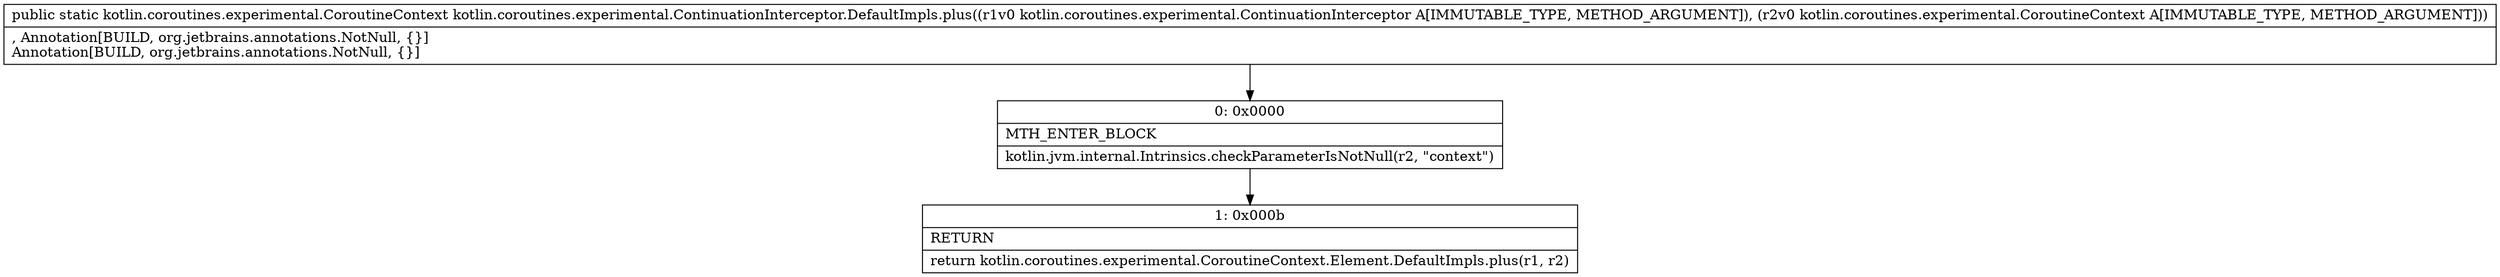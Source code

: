 digraph "CFG forkotlin.coroutines.experimental.ContinuationInterceptor.DefaultImpls.plus(Lkotlin\/coroutines\/experimental\/ContinuationInterceptor;Lkotlin\/coroutines\/experimental\/CoroutineContext;)Lkotlin\/coroutines\/experimental\/CoroutineContext;" {
Node_0 [shape=record,label="{0\:\ 0x0000|MTH_ENTER_BLOCK\l|kotlin.jvm.internal.Intrinsics.checkParameterIsNotNull(r2, \"context\")\l}"];
Node_1 [shape=record,label="{1\:\ 0x000b|RETURN\l|return kotlin.coroutines.experimental.CoroutineContext.Element.DefaultImpls.plus(r1, r2)\l}"];
MethodNode[shape=record,label="{public static kotlin.coroutines.experimental.CoroutineContext kotlin.coroutines.experimental.ContinuationInterceptor.DefaultImpls.plus((r1v0 kotlin.coroutines.experimental.ContinuationInterceptor A[IMMUTABLE_TYPE, METHOD_ARGUMENT]), (r2v0 kotlin.coroutines.experimental.CoroutineContext A[IMMUTABLE_TYPE, METHOD_ARGUMENT]))  | , Annotation[BUILD, org.jetbrains.annotations.NotNull, \{\}]\lAnnotation[BUILD, org.jetbrains.annotations.NotNull, \{\}]\l}"];
MethodNode -> Node_0;
Node_0 -> Node_1;
}

